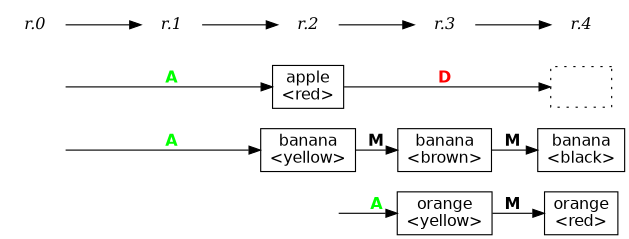 digraph G {

rankdir=LR
ranksep="0.3 equally"
size=4.2

node [ shape="box" fontname="Helvetica"] 
edge [ fontname="Helvetica-Bold" ]

node [shape="box" group=h]
h2 -> h3 [label="A" fontcolor="green"]
h3 -> h4 [label="M"]
h2 [ shape="none" label = "" ]
h3 [ label = "orange\n<yellow>" ]
h4 [ label = "orange\n<red>" ]

node [shape="box" group=g ]
g0 -> g2 [label="A" fontcolor="green"]
g2 -> g3 [label="M"]
g3 -> g4 [label="M"]
g0 [ shape = "none" label = ""]
g2 [ label = "banana\n<yellow>" ]
g3 [ label = "banana\n<brown>" ]
g4 [ label = "banana\n<black>" ]

node [shape="box" group=f]
f0 -> f2 [label="A" fontcolor="green"]
f2 -> f4 [label="D" fontcolor="red"]
f0 [ shape = "none" label = "" ]
f2 [ label = "apple\n<red>" ]
f4 [ label = "" style="dotted" ]

node [shape="plaintext" fontname="Times-Italic"]
"r.0" -> "r.1" -> "r.2" -> "r.3" -> "r.4"

{ rank=same f0 g0 "r.0" }
{ rank=same f2 g2 h2 "r.2" }
{ rank=same f4 g4 h4 "r.4" }

}
